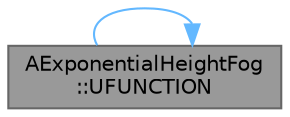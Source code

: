 digraph "AExponentialHeightFog::UFUNCTION"
{
 // INTERACTIVE_SVG=YES
 // LATEX_PDF_SIZE
  bgcolor="transparent";
  edge [fontname=Helvetica,fontsize=10,labelfontname=Helvetica,labelfontsize=10];
  node [fontname=Helvetica,fontsize=10,shape=box,height=0.2,width=0.4];
  rankdir="LR";
  Node1 [id="Node000001",label="AExponentialHeightFog\l::UFUNCTION",height=0.2,width=0.4,color="gray40", fillcolor="grey60", style="filled", fontcolor="black",tooltip="replicated copy of ExponentialHeightFogComponent's bEnabled property"];
  Node1 -> Node1 [id="edge1_Node000001_Node000001",color="steelblue1",style="solid",tooltip=" "];
}
